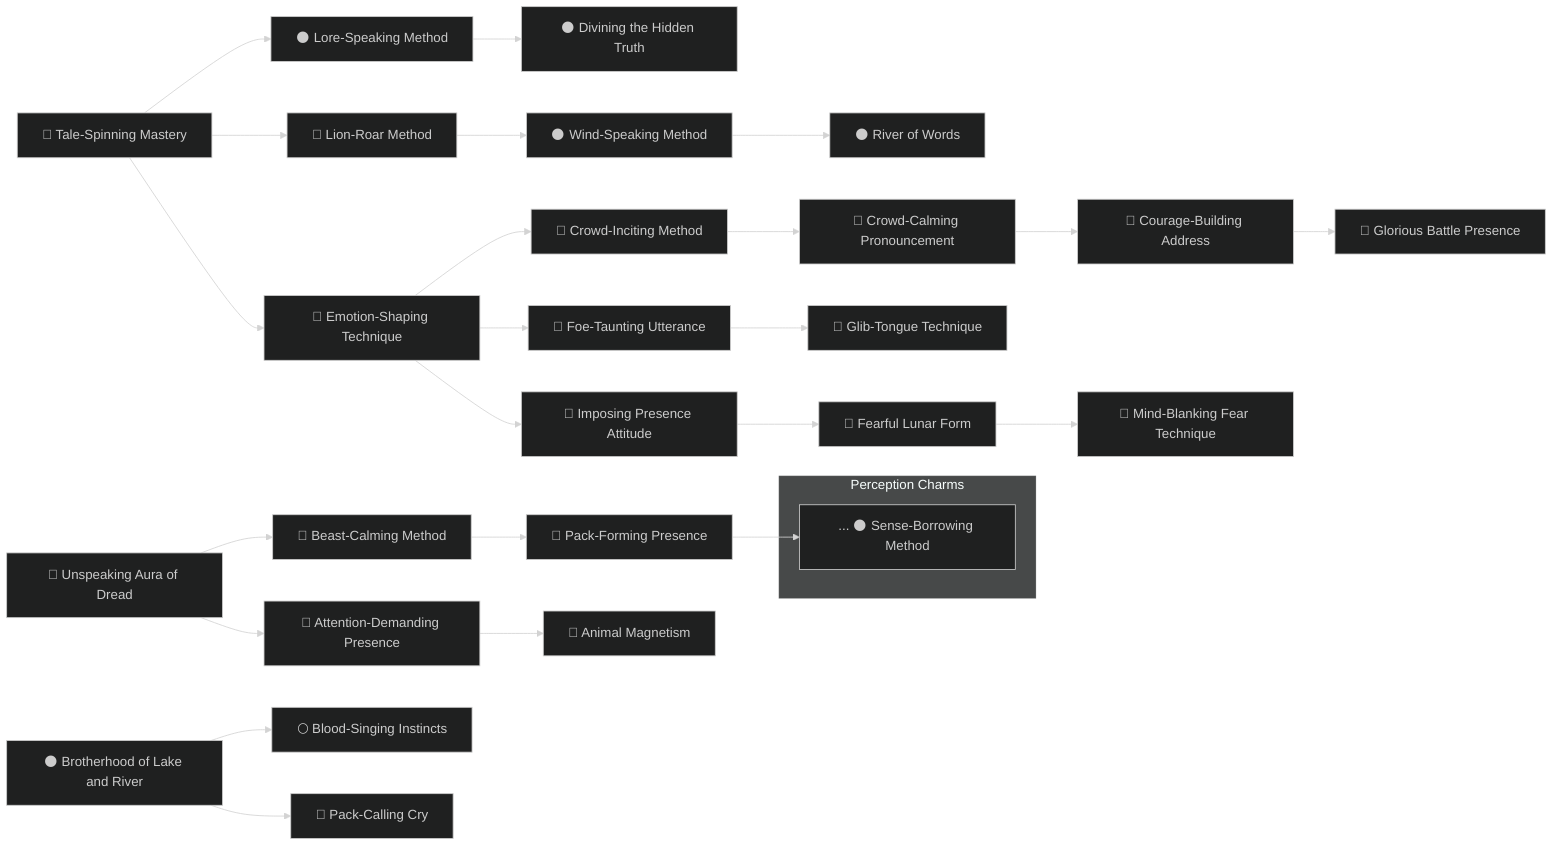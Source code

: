 ---
config:
  theme: dark
---
flowchart LR

    tale_spinning_mastery["🌙 Tale-Spinning Mastery"]
    click tale_spinning_mastery callback "
        Tale-Spinning Mastery<br>
        <br>
        Cost: 1 mote per die<br>
        Duration: One scene<br>
        Type: Simple<br>
        Minimum Charisma: 3<br>
        Minimum Essence: 2<br>
        Prerequisite Charms: None<br>
        <br>
        Lunar society has little in the way of a written
        tradition, instead preferring to pass information down
        orally. Much of the history and many of the traditions of
        the Lunar Exalted take the form of stories — some based
        on history, others simply parables — and learning how to
        tell a story is an important skill in Lunar society, particularly
        among the No Moons. Much of this is simply
        learned, part of the Performance Ability, but a master
        storyteller knows how to use Essence and his shapeshifting
        powers to enhance the tale. The exact method will
        depend on the audience — speaking to youngsters might
        involve lots of noise and action, while, with adults,
        delivery may be a major factor — but the Lunar can use
        his abilities to shape his voice and actions accordingly.
        Normally, the Charm affects five subjects, but for each
        additional mote spent, the speaker can increase his
        audience by a further five people. A Lunar with sufficient
        Essence can use Tale-Spinning Mastery to address a
        crowd, though it is an inefficient method.
        While Tale-Spinning Mastery is in effect, the
        Lunar's player can add bonus dice to any test involving
        storytelling, though the bonus may not exceed the
        character's Charisma. The Storyteller may increase the
        difficulty of the roll if the audience is hostile, disinclined
        to listen or otherwise distracted. The audience
        must be able to comprehend the Lunar's speech for the
        Charm to work.
        "

    lore_speaking_method["🌑 Lore-Speaking Method"]
    tale_spinning_mastery --> lore_speaking_method
    click lore_speaking_method callback "
        Lore-Speaking Method<br>
        <br>
        Cost: 3 motes<br>
        Duration: 30 minutes + 10 minutes per die<br>
        Type: Simple<br>
        Minimum Intelligence: 3<br>
        Minimum Essence: 2<br>
        Prerequisite Charms: Tale-Spinning Mastery<br>
        <br>
        Most Lunars do not believe in writing. Instead,
        their history, traditions and knowledge are conveyed
        orally. Each No Moon teaches the rudiments to the
        youngsters whose bodies he tattoos. By using the Lore-Speaking
        Method, a Lunar can enter a meditative
        trance and search his memories for relevant information.
        The trance lasts for a minimum of 30 minutes, but
        may be extended if he wishes, providing the Lunar
        with additional time to search his memories. At the
        end of the meditation, the Lunar's player makes an
        Intelligence + Wits roll, adding a bonus die for each
        additional 10 minutes the character spent in meditation,
        to a maximum bonus of his dots of Intelligence.
        The difficulty of the roll depends on the nature of the
        information he seeks — 1 for routine matters, 3 for
        more obscure facts and 5 for esoteric knowledge the No
        Moon may have mentioned in passing — and the net
        successes determine the strength and clarity of the
        recollection. The Storyteller may keep the exact difficulty
        secret, instead telling the Lunar how sure he is of
        the memory. If the Lunar's player rolls no successes or
        if the Exalt is interrupted before 30 minutes have
        elapsed, the Charm fails.
        "

    divining_the_hidden_truth["🌑 Divining the Hidden Truth"]
    lore_speaking_method --> divining_the_hidden_truth
    click divining_the_hidden_truth callback "
        Divining the Hidden Truth<br>
        <br>
        Cost: 5 motes, 1 Willpower<br>
        Duration: 1 hour +<br>
        Type: Simple<br>
        Minimum Perception: 4<br>
        Minimum Essence: 3<br>
        Prerequisite Charms: Lore-Speaking Method<br>
        <br>
        Sometimes, a Lunar has need of information he does
        not know. In routine matters, he can turn to the No
        Moons, who may be able to provide what he needs in
        return for a boon, but even the No Moons are fallible.
        Some information can only be acquired from outside
        sources. A civilized Lunar might trek into the Threshold
        or even the Realm proper in his quest for information.
        Those with closer ties to the Wyld, however, do not allow
        the restrictive trappings of civilization to bind their
        thought patterns and will seek knowledge from their
        ancestors and friendly sprits by means of a vision quest.<br>
        Entering a deep trance, the Lunar allows his mind
        and spirit to wander free, perhaps aided by psychotropic
        fungi or the crushed essence of certain beetles. This
        trance may last for hours or days, and there is no guaran-
        tee of success. The Lunar's mind wanders in search of the
        truth it desires, traversing the landscape of his own
        psyche. He may encounter &quot;spirits,&quot; which are, in fact,
        creations of his mind, guiding him on his quest for divine
        inspiration. The difficulty of the vision quest is knowing
        when to trust his senses and instincts and when to reject
        them; a Lunar in this trance cannot easily distinguish
        between what is a real insight and what is his imagination.
        The Lunar may emerge enlightened, or he may be
        confounded by what he has seen. Indeed, external forces
        aware of the Lunar's endeavor might seek to manipulate
        the quest to their own ends, passing on their interference
        as &quot;divine&quot; inspiration.<br>
        At the end of the vision quest, which lasts a number
        of hours equal to the Lunar's Essence, his player may ask
        a single question and roll Perception + Lore. The difficulty
        of the roll is at the Storyteller's discretion and
        depends on the nature of the information sought. &quot;Routine&quot;
        information requires only a single success, while
        hidden knowledge — obscured deliberately or otherwise
        — requires at least three successes and possibly
        even five. Irrespective of the size of his dice pool, a Lunar
        may not count more successes than his permanent
        Essence Trait. He must discard any extras. Failing this
        roll can have devastating effects. If the Lunar gets at
        least one success but not enough to succeed, he simply
        wakes none the wiser. Failure, however, leaves the
        Lunar disoriented and forced to soak a number of dice of
        bashing damage equal to his Essence. A botch leaves him
        catatonic for a number of days equal to his Essence and may
        also result in a derangement.
        "

    lion_roar_method["🌙 Lion-Roar Method"]
    tale_spinning_mastery --> lion_roar_method
    click lion_roar_method callback "
        Lion-Roar Method<br>
        <br>
        Cost: 5 motes<br>
        Duration: Indefinite<br>
        Type: Simple<br>
        Minimum Charisma: 3<br>
        Minimum Essence: 3<br>
        Prerequisite Charms: Tale-Spinning Mastery<br>
        Using this Charm to expand his lungs and vocal cords,
        a Lunar can transform his normal voice into a formidable
        roar. Anything the Lunar says while the Charm is in effect is
        clearly audible to anyone within a number of yards equal
        to (the Lunar's Essence x 100) and to those with acute hearing
        for twice that distance. A Lunar can also use the Lion
        Roar Method as a pseudo- weapon by roaring at an
        individual within 10 yards. That individual must make a
        reflexive Stamina + Endurance roll against a difficulty
        equal to his own Perception. If the target fails, he temporarily
        loses a point of Perception and must attempt
        to soak a number of levels of bashing damage equal to the
        Lunar's Stamina. The Charm actually changes the
        character's body, and the Essence is committed (and the
        effect available) until the character releases the Essence
        committed to the effect.
        "

    wind_speaking_method["🌑 Wind-Speaking Method"]
    lion_roar_method --> wind_speaking_method
    click wind_speaking_method callback "
        Wind-Speaking Method<br>
        <br>
        Cost: 3 motes<br>
        Duration: Instant<br>
        Type: Simple<br>
        Minimum Wits: 3<br>
        Minimum Essence: 3<br>
        Prerequisite Charms: Lion Roar Method<br>
        <br>
        Winds circulate around the world, and while not as
        skilled as the Dragon-Blooded at manipulating the elements,
        some Lunars do know how to call upon the wind
        and use it to convey messages to their allies. Upon
        activating this Charm, the Lunar whispers a few words
        (his Essence score x 5 in words maximum) and names a
        recipient. The Exalt's player then rolls Wits + Linguistics.
        The difficulty of the roll depends on the range to the
        intended recipient; if he is within a 1,000 yards, it is
        difficulty 1, while up to a mile requires two successes.
        Three or more successes allow the message to travel up to
        five miles. The recipient must be known to the Lunar
        and must have spoken to him at some point in the past.
        The target is the only person to hear the message -
        sending messages to multiple recipients requires multiple
        invocations of the Charm.
        "

    river_of_words["🌑 River of Words"]
    wind_speaking_method --> river_of_words
    click river_of_words callback "
        River of Words<br>
        <br>
        Cost: 4 motes per 10 words/person, 1 Willpower<br>
        Duration: Instant<br>
        Type: Simple<br>
        Minimum Wits: 4<br>
        Minimum Essence: 3<br>
        Prerequisite Charms: Wind-Speaking Method<br>
        <br>
        A more powerful version of the Wind-Speaking
        Method, River of Words allows messages that are more
        complex, longer distance and multiple recipients. There
        is no range limitation to the message transmission,
        though there may be a delay in delivery dependant on
        the range; it takes one hour for the message to cross 600
        miles. The Storyteller may require a Wits + Performance
        roll to determine the clarity of the message at its destination.
        The maximum number of recipients for a River of
        Words communiqué is equal to the Lunar's Essence, and
        the maximum number of words message may contain is
        (the Lunar's Essence x 10).
        "

    emotion_shaping_technique["🌙 Emotion-Shaping Technique"]
    tale_spinning_mastery --> emotion_shaping_technique
    click emotion_shaping_technique callback "
        Emotion-Shaping Technique<br>
        <br>
        Cost: 4 motes<br>
        Duration: One scene<br>
        Type: Simple<br>
        Minimum Manipulation: 3<br>
        Minimum Essence: 2<br>
        Prerequisite Charms: Tale-Spinning Mastery<br>
        <br>
        The Emotion Shaping Technique enhances a Lunar's
        already considerable presence, using a combination of
        charisma, insight and timing to allow the Exalt to manipulate
        the emotional responses of his audience. The
        target must be capable of understanding the Exalt for the
        Charm to function correctly but need not be paying full
        attention to what is being said; the Lunar's words and the
        Charm work on the subconscious as much as on the
        conscious mind. The Lunar's player rolls Manipulation +
        Presence, and each success allows the Lunar to temporarily
        increase or decrease one of the target's Virtues by
        a point. This may not increase the Virtue above 5, nor
        may it reduce it below 1. Additionally, a Virtue may not
        be altered by more than two — even under the influence
        of this Charm, a paragon of valor will not become a
        sniveling coward. The Lunar's successes need not, however,
        be applied to the same Virtue or even to the same
        target. Two successes could be applied one to each of two
        Virtues or two to one or even one to a Virtue of one
        character and one to a Virtue of another. However, other
        Charms such as the Crowd-Inciting Method and Courage-Building
        Address are better able to manipulate large
        numbers of people. This power does not work on spirits
        or any sort.
        "

    crowd_inciting_method["🌙 Crowd-Inciting Method"]
    emotion_shaping_technique --> crowd_inciting_method
    click crowd_inciting_method callback "
        Crowd-Inciting Method<br>
        <br>
        Cost: 3 motes + 1 per 10 people, 1 Willpower<br>
        Duration: Instant<br>
        Type: Simple<br>
        Minimum Charisma: 4<br>
        Minimum Essence: 3<br>
        Prerequisite Charms: Emotion-Shaping Technique<br>
        <br>
        In broad terms, the Crowd-Inciting Method follows
        the same principals as the Emotion-Shaping
        Technique but is better able to influence large numbers
        of people, albeit in a restricted manner. The Lunar must
        address and be heard by the crowd, his player rolling
        Manipulation + Performance against a difficulty dependant
        on the size of the crowd (difficulty +1 per 50
        people or fraction thereof). If the roll succeeds, the
        player may spend successes to temporarily reduce the
        Temperance or Compassion Virtues of the crowd by a
        maximum of 2 dots each and not below 1 (meaning that
        if the Exalt has more than four successes, they are
        wasted), perhaps making it more amenable to other
        suggestions. A failed roll has no effect, but a botch may
        result in the crowd turning on the speaker.
        "

    crowd_calming_pronouncement["🌙 Crowd-Calming Pronouncement"]
    crowd_inciting_method --> crowd_calming_pronouncement
    click crowd_calming_pronouncement callback "
        Crowd-Calming Pronouncement<br>
        <br>
        Cost: 6 motes + 1 per 10 people, 1 Willpower<br>
        Duration: Instant<br>
        Type: Simple<br>
        Minimum Charisma: 4<br>
        Minimum Essence: 3<br>
        Prerequisite Charms: Crowd-Inciting Method<br>
        <br>
        The Crowd-Calming Pronouncement functions in
        the same manner as the Crowd-Inciting Method, save
        that it allows the Lunar to temporarily increase the
        Compassion or Temperance of the crowd by up to 2 dots
        (but not above 5). The base Essence cost is higher than
        for the Crowd-Inciting Method, and the difficulty is + 1
        per 30 people in the crowd — it is harder for the Lunar
        to calm a mob than to stir one into action. A failed roll
        has no effect, but a botch may result on the address
        fanning the flames of discontent.
        "

    courage_building_address["🌙 Courage-Building Address"]
    crowd_calming_pronouncement --> courage_building_address
    click courage_building_address callback "
        Courage-Building Address<br>
        <br>
        Cost: 6 motes + 1 per 25 people, 1 Willpower<br>
        Duration: One battle<br>
        Type: Simple<br>
        Minimum Manipulation: 4<br>
        Minimum Essence: 3<br>
        Prerequisite Charms: Crowd-Calming Pronouncement<br>
        <br>
        In battle, numbers are rarely the deciding factor.
        Instead, troop quality is often the key, and courage is the
        cornerstone of troop quality. By means of the Courage-Building
        Address, a Lunar can instill a sense of bravery
        in his troops, increasing their Valor Virtue for the
        duration of the battle by means of an inspirational
        speech (which requires at least five minutes). While the
        Lunar makes the speech, his player should make a Manipulation
        + Performance roll (difficulty 2 if the Lunar
        is the unit commander or another notable individual, 3
        otherwise). For every two successes gained, the Valor of
        the troops temporarily increases by a dot for the duration
        of the battle. A failed roll has no effect, but a botch may
        harm the resolve of the troops. The Courage-Building
        Address cannot be used during a battle.
        "

    glorious_battle_presence["🌙 Glorious Battle Presence"]
    courage_building_address --> glorious_battle_presence
    click glorious_battle_presence callback "
        Glorious Battle Presence<br>
        <br>
        Cost: 8 motes, 1 Willpower<br>
        Duration: 5 turns<br>
        Type: Supplemental/Special<br>
        Minimum Charisma: 5<br>
        Minimum Essence: 3<br>
        Prerequisite Charms: Courage-Building Address<br>
        <br>
        Lunars are adept at combat, and they excel on the
        battlefield. They are a fearsome presence — demoralizing
        to an enemy and inspirational to their own troops. By
        means of this Charm, a Lunar can influence the performance
        of his troops in a battle. His commands are clearly
        audible to troops within (his Essence x 100) yards, and his
        player gains bonus dice equal to the character's Charisma
        when attempting any rolls involving leadership. Furthermore,
        any friendly troops within (the Lunar's Essence x
        10) yards are immune to any effects that would reduce
        their Willpower or Valor and cannot fail Valor checks.
        Any enemy troops within the same radius increase by l
        the difficulty of resisting intimidation or demoralization.
        "

    foe_taunting_utterance["🌙 Foe-Taunting Utterance"]
    emotion_shaping_technique --> foe_taunting_utterance
    click foe_taunting_utterance callback "
        Foe-Taunting Utterance<br>
        <br>
        Cost: 3 motes<br>
        Duration: One turn<br>
        Type: Simple<br>
        Minimum Manipulation: 3<br>
        Minimum Essence: 2<br>
        Prerequisite Charms: Emotion-Shaping Technique<br>
        <br>
        Insults are part of Lunar combat ritual — deriding an
        opponent's reputation is almost as effective a wound as
        that caused by a blade. However, most Lunars are inured
        to the taunts, ignoring them as part of the formalities. By
        means of this Charm, however, the Lunar gains insight
        into what barbs will get under an opponent's skin and
        make her react. The Lunar's player makes a Manipulation
        + Presence roll against a difficulty equal to the
        opponent's Temperance. If the roll succeeds, the target
        may be angered by the comments and fight badly, or he
        may even fly into a howling rage.<br>
        With one or two successes, the target is distracted
        and subtracts one success from all attacks, dodges and
        parries until the end of the next turn. Three or four
        successes indicate the comments have really gotten
        under the opponent's skin. In addition to the previous
        penalties, the target's player's next initiative roll is
        reduced by 3. Five or more successes indicate the target
        goes wild; she may not parry or dodge any attacks, nor
        may she attack anyone other than the Lunar who taunted
        her for the remainder of the battle. However, the target
        is not subject to any initiative or attack roll penalties.
        This Charm may only be used on a single foe. The target
        may use Willpower to offset its effects, each point allow-
        ing her to offset all the taunt-induced penalties for the
        turn. The target must be within (the Lunar's Essence x
        10) yards.
        "

    glib_tongue_technique["🌙 Glib-Tongue Technique"]
    foe_taunting_utterance --> glib_tongue_technique
    click glib_tongue_technique callback "
        Glib-Tongue Technique<br>
        <br>
        Cost: 5 motes<br>
        Duration: One scene<br>
        Type: Simple<br>
        Minimum Manipulation: 4<br>
        Minimum Essence: 3<br>
        Prerequisite Charms: Foe-Taunting Utterance<br>
        <br>
        The Glib Tongue Technique builds on a Lunar's
        presence, allowing him to persuade an individual to act
        (or not) as the Lunar sees fit. The Lunar's player makes
        a Manipulation + Presence roll with a difficulty equal
        to the target's permanent Essence. The net successes
        determine if the Lunar's manipulation succeeds or not.
        If the Lunar's player rolled one extra success, the
        subject is predisposed to the Exalt's suggestion and will
        likely do as the Lunar desires providing no other influences
        (Charms, other persuasion attempts) come into
        to play. Three additional successes guarantee the
        subject's immunity of mortal persuasion, but she is still
        open to magical manipulations that convince her to do
        other than what the Lunar says. Five or more extra
        successes mean the subject will do as desired and
        cannot be swayed. Furthermore, she will do so as soon
        as possible, even at great risk to herself.
        "

    imposing_presence_attitude["🌙 Imposing Presence Attitude"]
    emotion_shaping_technique --> imposing_presence_attitude
    click imposing_presence_attitude callback "
        Imposing Presence Attitude<br>
        <br>
        Cost: 2 motes per die<br>
        Duration: Instant<br>
        Type: Supplemental<br>
        Minimum Charisma: 4<br>
        Minimum Essence: 2<br>
        Prerequisite Charms: Emotion-Shaping Technique<br>
        <br>
        Using this Charm, a Lunar can overwhelm someone
        he is speaking to with his physical presence. Some use
        Essence to modify their size, making themselves physically
        larger, while others take on a more terrifying visage.
        A few are less obvious, simply exuding menace and using
        barely controlled fury to scare the person they are facing.
        When the Lunar makes an intimidation attempt (see
        Exalted, p. 242), his player may purchase additional dice
        up to the Exalt's unmodified Manipulation score.
        "

    fearful_lunar_form["🌙 Fearful Lunar Form"]
    imposing_presence_attitude --> fearful_lunar_form
    click fearful_lunar_form callback "
        Fearful Lunar Form<br>
        <br>
        Cost: 3 motes per die<br>
        Duration: Instant<br>
        Type: Simple<br>
        Minimum Charisma: 4<br>
        Minimum Essence: 2<br>
        Prerequisite Charms: Imposing Presence Attitude<br>
        <br>
        The battle-form of a Lunar is a fearsome sight and
        more-or-less guarantees the success of an intimidation
        effort. When making an intimidation roll, the Lunar's
        player may convert a number of dice up to his character's
        Manipulation Attribute into automatic successes. Fearful
        Lunar Form is as effective against groups as it is against
        individuals; make one roll, and apply it to all who behold
        the Exalt's deadly glory.
        "

    mind_blanking_fear_technique["🌙 Mind-Blanking Fear Technique"]
    fearful_lunar_form --> mind_blanking_fear_technique
    click mind_blanking_fear_technique callback "
        Mind-Blanking Fear Technique<br>
        <br>
        Cost: 5 motes<br>
        Duration: Instant<br>
        Type: Simple<br>
        Minimum Manipulation: 4<br>
        Minimum Essence: 3<br>
        Prerequisite Charms: Fearful Lunar Form<br>
        <br>
        A Lunar may focus his intimidation efforts on a
        single individual, seeking not only to force him into
        submission, but also to shatter his will. If successful, the
        subject's mind will be overwhelmed, perhaps rendering
        him unconscious or causing a derangement but certainly
        damaging his short-term memory. The Lunar's player
        rolls Manipulation + Presence against a difficulty equal
        to the target's Essence. Success indicates that the target
        has forgotten what happened in the last minute and each
        additional success increases this mind-blanking period
        by a minute. Mind-Blanking Fear Technique may only
        be targeted on an individual, and the Lunar employing it
        must be in beastman form.
        "

    unspeaking_aura_of_dread["🌙 Unspeaking Aura of Dread"]
    click unspeaking_aura_of_dread callback "
        Unspeaking Aura of Dread<br>
        <br>
        Cost: 3 motes per die<br>
        Duration: Instant<br>
        Type: Simple<br>
        Minimum Charisma: 2<br>
        Minimum Essence: 1<br>
        Prerequisite Charms: None<br>
        <br>
        Speech is only one method of manipulating others.
        Scent and body language can also play a part, particularly
        in more feral circumstances. A Lunar may attempt to use
        his protean nature to manipulate others by such nonverbal
        means, altering his posture, scent and a host of other
        factors to better influence others. When making a Social
        roll, the Lunar's player may purchase additional dice up
        to his character's Charisma at a cost of 3 motes each.
        Such manipulation only works on targets within a num-
        ber of yards equal to the Lunar's Essence, though they
        need not understand his language (or even be able to
        hear him) to be affected.
        "

    beast_calming_method["🌙 Beast-Calming Method"]
    unspeaking_aura_of_dread --> beast_calming_method
    click beast_calming_method callback "
        Beast-Calming Method<br>
        <br>
        Cost: 3 motes<br>
        Duration: One scene<br>
        Type: Simple<br>
        Minimum Manipulation: 3<br>
        Minimum Essence: 3<br>
        Prerequisite Charms: Unspeaking Aura of Dread<br>
        <br>
        Using this Charm, a Lunar can modify the mental
        state of a beast or a group of animals. This may be a
        ravening pack of wolves he seeks to pacify, or it may be
        a skittish packhorse he wants to calm. The difficulty of
        the Manipulation + Survival roll depends on the nature
        of and number of the animals he seeks to influence. One
        success would allow the Lunar to walk past a rabbit
        without causing it to bolt, while three successes would
        hold a ravening pack of wolves in check. Five or more
        successes would cause even the mighty tyrant lizard to
        stand in abeyance. The target animals need not understand
        the words of an Exalt seeking to calm them to be
        affected by the Charm.
        "

    pack_forming_presence["🌙 Pack-Forming Presence"]
    beast_calming_method --> pack_forming_presence
    click pack_forming_presence callback "
        Pack-Forming Presence<br>
        <br>
        Cost: 5 motes, 1 Willpower<br>
        Duration: Special<br>
        Type: Simple<br>
        Minimum Manipulation: 3<br>
        Minimum Essence: 3<br>
        Prerequisite Charms: Beast Calming Method<br>
        <br>
        Using this Charm, a Lunar can seek to command
        beasts to do his bidding. To do so, his player must make
        a series of Manipulation + Survival rolls over a period
        of several days of game time, during which time the
        Essence must remain committed. If the beasts are already
        friendly to the Lunar, he must accumulate one
        success for each beast he seeks to command, whereas, if
        they are neutral, three successes are needed for each.
        Hostile or fearful beasts cannot be easily commanded
        and must generally be convinced to give the Lunar a
        chance, usually by means of the Beast Calming Method.
        However, if the Lunar gets five successes with this
        Charm, even the most hostile beasts will acknowledge
        the Lunar as their pack-leader. Beasts commanded in
        this way remain loyal to the Lunar for a number of
        months equal to his Essence. After that time, he must
        either rework the Charm or trust to natural friendship.
        The Lunar may command a total number of beasts equal
        to (Charisma + Survival) x 10 via this Charm, though
        he may command more through natural loyalty.<br>
        The cost of this Charm is paid per group of beasts
        (if the beasts are social animals) or against individuals
        (if they are lone animals). If the character spends 1
        experience point when he uses the Charm and uses it
        only on a single creature, then he may spend an
        experience point to increase his Familiar rating with
        that beast by 1. A character cannot get a new familiar
        unless his old one has died and cannot have more than
        one familiar at a time. See the Solar Charm Spirit Tied
        Pet on page 179 of Exalted and the Familiar Background
        on page 143 for details.
        "

    subgraph Perception Charms
        sense_borrowing_method["... 🌑 Sense-Borrowing Method"]
    end
    pack_forming_presence --> sense_borrowing_method

    attention_demanding_presence["🌙 Attention-Demanding Presence"]
    unspeaking_aura_of_dread --> attention_demanding_presence
    click attention_demanding_presence callback "
        Attention-Demanding Presence<br>
        <br>
        Cost: 4 motes
        Duration: Instant
        Type: Simple
        Minimum Charisma: 3
        Minimum Essence: 2
        Prerequisite Charms: Unspeaking Aura of Dread
        Using this Charm, a Lunar can focus the attention of
        those in the immediate vicinity upon himself without
        speaking. Doing so requires a Charisma + Presence roll.
        Each success indicates a number of individuals equal to
        the Exalt's Essence have received the Essence-driven
        equivalent of a shouted &quot;look at me.&quot; These subjects find
        their attention focused on the Lunar and instinctively
        look into his eyes where possible. A target may spend a
        point of temporary Willpower to resist the Charm's effect.
        "

    animal_magnetism["🌙 Animal Magnetism"]
    attention_demanding_presence --> animal_magnetism
    click animal_magnetism callback "
        Animal Magnetism<br>
        <br>
        Cost: 2 motes<br>
        Duration: Instant<br>
        Type: Supplemental<br>
        Minimum Manipulation: 4<br>
        Minimum Essence: 2<br>
        Prerequisite Charms: Attention Demanding Presence<br>
        <br>
        A Lunar may use this Charm when seeking to seduce
        another character, exploiting his animal magnetism and
        feral nature with — metaphorically — deadly results; few
        can resist the focused attentions of a Lunar for long.
        When the Lunar makes the seduction attempt (see
        Exalted, p. 242), his player may add bonus dice equal to
        the character's Essence. The number of successes determines
        the outcome of the seduction.
        "

    brotherhood_of_lake_and_river["🌑 Brotherhood of Lake and River"]
    click brotherhood_of_lake_and_river callback "
        Brotherhood of Lake and River<br>
        <br>
        Cost: 5 motes and 1 Willpower per person<br>
        Duration: Instant<br>
        Type: Simple<br>
        Minimum Wits: 2<br>
        Minimum Essence: 3<br>
        Prerequisite Charms: None<br>
        <br>
        Though Lunars often live and act alone, they can
        form strong friendships and associations, similar to Solar
        Circles, which they call &quot;packs.&quot; This camaraderie is a
        rare gift, but it is not the ultimate expression of a Lunar's
        loyalty. That ultimate expression is the Brotherhood of
        Lake and River, a bond of blood and Essence forged
        between the Lunar and his adopted brother. To partake
        in the Brotherhood of Lake and River, the Lunar and his
        sibling-to-be must cut the palm of their fellow's hands
        and bind the wounds together for at least 10 minutes
        while the Charm is activated. From that point on, the
        Lunar is always dimly aware of his wolf-sibling's direction
        and distance and will know if the other sustains
        serious injury or is killed. When in close proximity —
        within 100 yards or so — the Lunar may even read his
        wolf-sibling's surface thoughts. If the two have used the
        Charm reciprocally, they may even speak without words
        when within 100 yards of one another. The effects of the
        Charm are permanent and can only be broken by death.
        The maximum number of wolf-siblings a Lunar may
        have is equal to twice his Essence, though only one bond
        is formed with each use of the Charm. If such a packmate
        dies, another may take his place in the Lunar's heart.
        This Charm's effects are not automatically reciprocal.
        To establish a reciprocal link, two Lunars must use the
        Charm on one another.
        "

    blood_singing_instincts["🌕 Blood-Singing Instincts"]
    brotherhood_of_lake_and_river --> blood_singing_instincts
    click blood_singing_instincts callback "
        Blood-Singing Instincts<br>
        <br>
        Cost: 1 mote per wolf-sibling drawn from<br>
        Duration: One turn<br>
        Type: Reflexive<br>
        Minimum Dexterity: 3<br>
        Minimum Essence: 3<br>
        Prerequisite Charms: Brotherhood of Lake and River<br>
        <br>
        A Lunar hunting alone is a fearsome sight. One
        hunting with her associates is a nightmare for her enemies.
        She can exploit the blood and Essence ties to her
        allies, tapping into their senses and battlefield knowl-
        edge to gain a decisive edge. Before rolling initiative
        each turn, the Lunar can activate Blood-Singing Instincts,
        paying motes of Essence up to the number of
        allies present who are wolf-siblings of the Lunar through
        the Charm Brotherhood of Lake and River. Each mote of
        Essence spent in this manner adds 1 to the Lunar's
        player's initiative roll for the turn. Multiple Lunars can
        use one another to increase their initiative, making
        Lunars who hunt as a pack into the deadliest of foes.
        "

    pack_calling_cry["🌙 Pack-Calling Cry"]
    brotherhood_of_lake_and_river --> pack_calling_cry
    click pack_calling_cry callback "
        Pack-Calling Cry<br>
        <br>
        Cost: 1 mote per sibling called<br>
        Duration: Instant<br>
        Type: Simple<br>
        Minimum Charisma: 3<br>
        Minimum Essence: 3<br>
        Prerequisite Charms: Brotherhood of Lake and River<br>
        <br>
        By crying into the wind and sounding the Pack-Calling
        Cry, a Lunar uses the blood ties to his wolf-siblings
        in the Brotherhood of Lake and River to summon them
        into his presence. The Lunar may attempt to summon
        any number of those bound to him by the Brotherhood
        of Lake and River, each costing 1 mote of Essence. If
        summoning less than his full pack, the Lunar can select
        which of his packmates receive the summons.<br>
        The call can be heard over any distance, implanting
        the desire to return to the Lunar's presence as soon as
        possible. The wolf-sibling has some leeway in deciding
        how quickly to heed the call (a few minutes if nearby,
        perhaps hours if miles away and days if hundreds or
        thousands of miles distant), but if she seeks to delay
        beyond this time, her player must make a Willpower roll
        against a difficulty equal to the calling Lunar's Charisma.
        Success allows the target to resist the call for the same
        time period again, and if her player is successful a number
        of times (which need not be consecutive) equal to the
        calling Lunar's Essence, the desire to return fades away.
        Failure means the target must immediately break off
        what she is doing and set off toward the caller, though she
        may attempt to resist after each day of travel.
        "